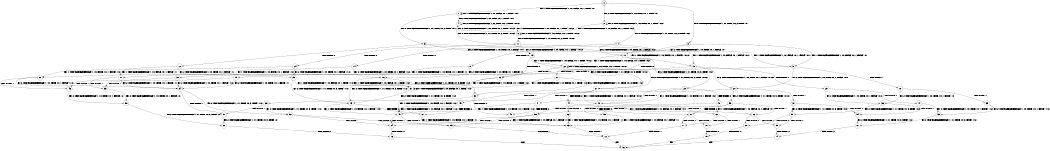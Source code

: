 digraph BCG {
size = "7, 10.5";
center = TRUE;
node [shape = circle];
0 [peripheries = 2];
0 -> 1 [label = "EX !1 !ATOMIC_EXCH_BRANCH (1, +0, FALSE, +0, 1, TRUE) !:0:"];
0 -> 2 [label = "EX !2 !ATOMIC_EXCH_BRANCH (1, +0, TRUE, +0, 1, TRUE) !:0:"];
0 -> 3 [label = "EX !0 !ATOMIC_EXCH_BRANCH (1, +1, TRUE, +0, 2, TRUE) !:0:"];
1 -> 4 [label = "EX !2 !ATOMIC_EXCH_BRANCH (1, +0, TRUE, +0, 1, TRUE) !:0:1:"];
1 -> 5 [label = "EX !0 !ATOMIC_EXCH_BRANCH (1, +1, TRUE, +0, 2, TRUE) !:0:1:"];
1 -> 1 [label = "EX !1 !ATOMIC_EXCH_BRANCH (1, +0, FALSE, +0, 1, TRUE) !:0:1:"];
2 -> 6 [label = "EX !1 !ATOMIC_EXCH_BRANCH (1, +0, FALSE, +0, 1, TRUE) !:0:2:"];
2 -> 7 [label = "EX !0 !ATOMIC_EXCH_BRANCH (1, +1, TRUE, +0, 2, TRUE) !:0:2:"];
2 -> 2 [label = "EX !2 !ATOMIC_EXCH_BRANCH (1, +0, TRUE, +0, 1, TRUE) !:0:2:"];
3 -> 8 [label = "TERMINATE !0"];
3 -> 9 [label = "EX !1 !ATOMIC_EXCH_BRANCH (1, +0, FALSE, +0, 1, FALSE) !:0:"];
3 -> 10 [label = "EX !2 !ATOMIC_EXCH_BRANCH (1, +0, TRUE, +0, 1, FALSE) !:0:"];
4 -> 11 [label = "EX !0 !ATOMIC_EXCH_BRANCH (1, +1, TRUE, +0, 2, TRUE) !:0:1:2:"];
4 -> 4 [label = "EX !2 !ATOMIC_EXCH_BRANCH (1, +0, TRUE, +0, 1, TRUE) !:0:1:2:"];
4 -> 6 [label = "EX !1 !ATOMIC_EXCH_BRANCH (1, +0, FALSE, +0, 1, TRUE) !:0:1:2:"];
5 -> 12 [label = "TERMINATE !0"];
5 -> 13 [label = "EX !2 !ATOMIC_EXCH_BRANCH (1, +0, TRUE, +0, 1, FALSE) !:0:1:"];
5 -> 9 [label = "EX !1 !ATOMIC_EXCH_BRANCH (1, +0, FALSE, +0, 1, FALSE) !:0:1:"];
6 -> 11 [label = "EX !0 !ATOMIC_EXCH_BRANCH (1, +1, TRUE, +0, 2, TRUE) !:0:1:2:"];
6 -> 4 [label = "EX !2 !ATOMIC_EXCH_BRANCH (1, +0, TRUE, +0, 1, TRUE) !:0:1:2:"];
6 -> 6 [label = "EX !1 !ATOMIC_EXCH_BRANCH (1, +0, FALSE, +0, 1, TRUE) !:0:1:2:"];
7 -> 14 [label = "TERMINATE !0"];
7 -> 15 [label = "EX !1 !ATOMIC_EXCH_BRANCH (1, +0, FALSE, +0, 1, FALSE) !:0:2:"];
7 -> 10 [label = "EX !2 !ATOMIC_EXCH_BRANCH (1, +0, TRUE, +0, 1, FALSE) !:0:2:"];
8 -> 16 [label = "EX !2 !ATOMIC_EXCH_BRANCH (1, +0, TRUE, +0, 1, FALSE) !:1:"];
8 -> 17 [label = "EX !1 !ATOMIC_EXCH_BRANCH (1, +0, FALSE, +0, 1, FALSE) !:1:"];
9 -> 18 [label = "TERMINATE !1"];
9 -> 19 [label = "TERMINATE !0"];
9 -> 20 [label = "EX !2 !ATOMIC_EXCH_BRANCH (1, +0, TRUE, +0, 1, FALSE) !:0:1:"];
10 -> 21 [label = "TERMINATE !0"];
10 -> 22 [label = "EX !1 !ATOMIC_EXCH_BRANCH (1, +0, FALSE, +0, 1, TRUE) !:0:2:"];
10 -> 23 [label = "EX !2 !ATOMIC_EXCH_BRANCH (1, +1, TRUE, +0, 3, TRUE) !:0:2:"];
11 -> 24 [label = "TERMINATE !0"];
11 -> 13 [label = "EX !2 !ATOMIC_EXCH_BRANCH (1, +0, TRUE, +0, 1, FALSE) !:0:1:2:"];
11 -> 15 [label = "EX !1 !ATOMIC_EXCH_BRANCH (1, +0, FALSE, +0, 1, FALSE) !:0:1:2:"];
12 -> 25 [label = "EX !2 !ATOMIC_EXCH_BRANCH (1, +0, TRUE, +0, 1, FALSE) !:1:"];
12 -> 17 [label = "EX !1 !ATOMIC_EXCH_BRANCH (1, +0, FALSE, +0, 1, FALSE) !:1:"];
13 -> 26 [label = "TERMINATE !0"];
13 -> 27 [label = "EX !2 !ATOMIC_EXCH_BRANCH (1, +1, TRUE, +0, 3, TRUE) !:0:1:2:"];
13 -> 22 [label = "EX !1 !ATOMIC_EXCH_BRANCH (1, +0, FALSE, +0, 1, TRUE) !:0:1:2:"];
14 -> 28 [label = "EX !1 !ATOMIC_EXCH_BRANCH (1, +0, FALSE, +0, 1, FALSE) !:1:2:"];
14 -> 16 [label = "EX !2 !ATOMIC_EXCH_BRANCH (1, +0, TRUE, +0, 1, FALSE) !:1:2:"];
15 -> 29 [label = "TERMINATE !1"];
15 -> 30 [label = "TERMINATE !0"];
15 -> 20 [label = "EX !2 !ATOMIC_EXCH_BRANCH (1, +0, TRUE, +0, 1, FALSE) !:0:1:2:"];
16 -> 31 [label = "EX !1 !ATOMIC_EXCH_BRANCH (1, +0, FALSE, +0, 1, TRUE) !:1:2:"];
16 -> 32 [label = "EX !2 !ATOMIC_EXCH_BRANCH (1, +1, TRUE, +0, 3, TRUE) !:1:2:"];
17 -> 33 [label = "TERMINATE !1"];
17 -> 34 [label = "EX !2 !ATOMIC_EXCH_BRANCH (1, +0, TRUE, +0, 1, FALSE) !:1:"];
18 -> 35 [label = "TERMINATE !0"];
18 -> 36 [label = "EX !2 !ATOMIC_EXCH_BRANCH (1, +0, TRUE, +0, 1, FALSE) !:0:"];
19 -> 33 [label = "TERMINATE !1"];
19 -> 34 [label = "EX !2 !ATOMIC_EXCH_BRANCH (1, +0, TRUE, +0, 1, FALSE) !:1:"];
20 -> 37 [label = "TERMINATE !1"];
20 -> 38 [label = "TERMINATE !0"];
20 -> 39 [label = "EX !2 !ATOMIC_EXCH_BRANCH (1, +1, TRUE, +0, 3, TRUE) !:0:1:2:"];
21 -> 31 [label = "EX !1 !ATOMIC_EXCH_BRANCH (1, +0, FALSE, +0, 1, TRUE) !:1:2:"];
21 -> 32 [label = "EX !2 !ATOMIC_EXCH_BRANCH (1, +1, TRUE, +0, 3, TRUE) !:1:2:"];
22 -> 26 [label = "TERMINATE !0"];
22 -> 27 [label = "EX !2 !ATOMIC_EXCH_BRANCH (1, +1, TRUE, +0, 3, TRUE) !:0:1:2:"];
22 -> 22 [label = "EX !1 !ATOMIC_EXCH_BRANCH (1, +0, FALSE, +0, 1, TRUE) !:0:1:2:"];
23 -> 40 [label = "TERMINATE !2"];
23 -> 41 [label = "TERMINATE !0"];
23 -> 42 [label = "EX !1 !ATOMIC_EXCH_BRANCH (1, +0, FALSE, +0, 1, FALSE) !:0:2:"];
24 -> 25 [label = "EX !2 !ATOMIC_EXCH_BRANCH (1, +0, TRUE, +0, 1, FALSE) !:1:2:"];
24 -> 28 [label = "EX !1 !ATOMIC_EXCH_BRANCH (1, +0, FALSE, +0, 1, FALSE) !:1:2:"];
25 -> 43 [label = "EX !2 !ATOMIC_EXCH_BRANCH (1, +1, TRUE, +0, 3, TRUE) !:1:2:"];
25 -> 31 [label = "EX !1 !ATOMIC_EXCH_BRANCH (1, +0, FALSE, +0, 1, TRUE) !:1:2:"];
26 -> 43 [label = "EX !2 !ATOMIC_EXCH_BRANCH (1, +1, TRUE, +0, 3, TRUE) !:1:2:"];
26 -> 31 [label = "EX !1 !ATOMIC_EXCH_BRANCH (1, +0, FALSE, +0, 1, TRUE) !:1:2:"];
27 -> 44 [label = "TERMINATE !2"];
27 -> 45 [label = "TERMINATE !0"];
27 -> 42 [label = "EX !1 !ATOMIC_EXCH_BRANCH (1, +0, FALSE, +0, 1, FALSE) !:0:1:2:"];
28 -> 46 [label = "TERMINATE !1"];
28 -> 34 [label = "EX !2 !ATOMIC_EXCH_BRANCH (1, +0, TRUE, +0, 1, FALSE) !:1:2:"];
29 -> 47 [label = "TERMINATE !0"];
29 -> 36 [label = "EX !2 !ATOMIC_EXCH_BRANCH (1, +0, TRUE, +0, 1, FALSE) !:0:2:"];
30 -> 46 [label = "TERMINATE !1"];
30 -> 34 [label = "EX !2 !ATOMIC_EXCH_BRANCH (1, +0, TRUE, +0, 1, FALSE) !:1:2:"];
31 -> 43 [label = "EX !2 !ATOMIC_EXCH_BRANCH (1, +1, TRUE, +0, 3, TRUE) !:1:2:"];
31 -> 31 [label = "EX !1 !ATOMIC_EXCH_BRANCH (1, +0, FALSE, +0, 1, TRUE) !:1:2:"];
32 -> 48 [label = "TERMINATE !2"];
32 -> 49 [label = "EX !1 !ATOMIC_EXCH_BRANCH (1, +0, FALSE, +0, 1, FALSE) !:1:2:"];
33 -> 50 [label = "EX !2 !ATOMIC_EXCH_BRANCH (1, +0, TRUE, +0, 1, FALSE) !:2:"];
34 -> 51 [label = "TERMINATE !1"];
34 -> 52 [label = "EX !2 !ATOMIC_EXCH_BRANCH (1, +1, TRUE, +0, 3, TRUE) !:1:2:"];
35 -> 53 [label = "EX !2 !ATOMIC_EXCH_BRANCH (1, +0, TRUE, +0, 1, FALSE) !:1:2:"];
36 -> 54 [label = "TERMINATE !0"];
36 -> 55 [label = "EX !2 !ATOMIC_EXCH_BRANCH (1, +1, TRUE, +0, 3, TRUE) !:0:2:"];
37 -> 54 [label = "TERMINATE !0"];
37 -> 55 [label = "EX !2 !ATOMIC_EXCH_BRANCH (1, +1, TRUE, +0, 3, TRUE) !:0:2:"];
38 -> 51 [label = "TERMINATE !1"];
38 -> 52 [label = "EX !2 !ATOMIC_EXCH_BRANCH (1, +1, TRUE, +0, 3, TRUE) !:1:2:"];
39 -> 56 [label = "TERMINATE !1"];
39 -> 57 [label = "TERMINATE !2"];
39 -> 58 [label = "TERMINATE !0"];
40 -> 59 [label = "TERMINATE !0"];
40 -> 60 [label = "EX !1 !ATOMIC_EXCH_BRANCH (1, +0, FALSE, +0, 1, FALSE) !:0:"];
41 -> 48 [label = "TERMINATE !2"];
41 -> 49 [label = "EX !1 !ATOMIC_EXCH_BRANCH (1, +0, FALSE, +0, 1, FALSE) !:1:2:"];
42 -> 56 [label = "TERMINATE !1"];
42 -> 57 [label = "TERMINATE !2"];
42 -> 58 [label = "TERMINATE !0"];
43 -> 61 [label = "TERMINATE !2"];
43 -> 49 [label = "EX !1 !ATOMIC_EXCH_BRANCH (1, +0, FALSE, +0, 1, FALSE) !:1:2:"];
44 -> 62 [label = "TERMINATE !0"];
44 -> 60 [label = "EX !1 !ATOMIC_EXCH_BRANCH (1, +0, FALSE, +0, 1, FALSE) !:0:1:"];
45 -> 61 [label = "TERMINATE !2"];
45 -> 49 [label = "EX !1 !ATOMIC_EXCH_BRANCH (1, +0, FALSE, +0, 1, FALSE) !:1:2:"];
46 -> 50 [label = "EX !2 !ATOMIC_EXCH_BRANCH (1, +0, TRUE, +0, 1, FALSE) !:2:"];
47 -> 53 [label = "EX !2 !ATOMIC_EXCH_BRANCH (1, +0, TRUE, +0, 1, FALSE) !:1:2:"];
48 -> 63 [label = "EX !1 !ATOMIC_EXCH_BRANCH (1, +0, FALSE, +0, 1, FALSE) !:1:"];
49 -> 64 [label = "TERMINATE !1"];
49 -> 65 [label = "TERMINATE !2"];
50 -> 66 [label = "EX !2 !ATOMIC_EXCH_BRANCH (1, +1, TRUE, +0, 3, TRUE) !:2:"];
51 -> 66 [label = "EX !2 !ATOMIC_EXCH_BRANCH (1, +1, TRUE, +0, 3, TRUE) !:2:"];
52 -> 64 [label = "TERMINATE !1"];
52 -> 65 [label = "TERMINATE !2"];
53 -> 67 [label = "EX !2 !ATOMIC_EXCH_BRANCH (1, +1, TRUE, +0, 3, TRUE) !:1:2:"];
54 -> 67 [label = "EX !2 !ATOMIC_EXCH_BRANCH (1, +1, TRUE, +0, 3, TRUE) !:1:2:"];
55 -> 68 [label = "TERMINATE !2"];
55 -> 69 [label = "TERMINATE !0"];
56 -> 68 [label = "TERMINATE !2"];
56 -> 69 [label = "TERMINATE !0"];
57 -> 70 [label = "TERMINATE !1"];
57 -> 71 [label = "TERMINATE !0"];
58 -> 64 [label = "TERMINATE !1"];
58 -> 65 [label = "TERMINATE !2"];
59 -> 63 [label = "EX !1 !ATOMIC_EXCH_BRANCH (1, +0, FALSE, +0, 1, FALSE) !:1:"];
60 -> 70 [label = "TERMINATE !1"];
60 -> 71 [label = "TERMINATE !0"];
61 -> 63 [label = "EX !1 !ATOMIC_EXCH_BRANCH (1, +0, FALSE, +0, 1, FALSE) !:1:"];
62 -> 63 [label = "EX !1 !ATOMIC_EXCH_BRANCH (1, +0, FALSE, +0, 1, FALSE) !:1:"];
63 -> 72 [label = "TERMINATE !1"];
64 -> 73 [label = "TERMINATE !2"];
65 -> 72 [label = "TERMINATE !1"];
66 -> 73 [label = "TERMINATE !2"];
67 -> 74 [label = "TERMINATE !2"];
68 -> 75 [label = "TERMINATE !0"];
69 -> 74 [label = "TERMINATE !2"];
70 -> 75 [label = "TERMINATE !0"];
71 -> 72 [label = "TERMINATE !1"];
72 -> 76 [label = "exit"];
73 -> 76 [label = "exit"];
74 -> 76 [label = "exit"];
75 -> 76 [label = "exit"];
}
